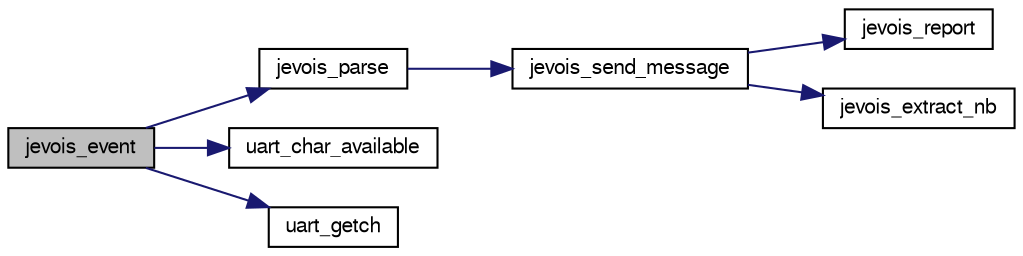 digraph "jevois_event"
{
  edge [fontname="FreeSans",fontsize="10",labelfontname="FreeSans",labelfontsize="10"];
  node [fontname="FreeSans",fontsize="10",shape=record];
  rankdir="LR";
  Node1 [label="jevois_event",height=0.2,width=0.4,color="black", fillcolor="grey75", style="filled", fontcolor="black"];
  Node1 -> Node2 [color="midnightblue",fontsize="10",style="solid",fontname="FreeSans"];
  Node2 [label="jevois_parse",height=0.2,width=0.4,color="black", fillcolor="white", style="filled",URL="$jevois_8c.html#a079a19f87529f4431d4aaba54a3f75db"];
  Node2 -> Node3 [color="midnightblue",fontsize="10",style="solid",fontname="FreeSans"];
  Node3 [label="jevois_send_message",height=0.2,width=0.4,color="black", fillcolor="white", style="filled",URL="$jevois_8c.html#a316cc2f8606b1f3af8422e9f002b9fa9"];
  Node3 -> Node4 [color="midnightblue",fontsize="10",style="solid",fontname="FreeSans"];
  Node4 [label="jevois_report",height=0.2,width=0.4,color="black", fillcolor="white", style="filled",URL="$jevois_8c.html#a4bb01532b86635c1f0989cae4d70e583"];
  Node3 -> Node5 [color="midnightblue",fontsize="10",style="solid",fontname="FreeSans"];
  Node5 [label="jevois_extract_nb",height=0.2,width=0.4,color="black", fillcolor="white", style="filled",URL="$jevois_8c.html#a983869b0dac4c1aab278bb24700aa564"];
  Node1 -> Node6 [color="midnightblue",fontsize="10",style="solid",fontname="FreeSans"];
  Node6 [label="uart_char_available",height=0.2,width=0.4,color="black", fillcolor="white", style="filled",URL="$linux_2mcu__periph_2uart__arch_8c.html#a663f41657d0ad8e115fc7709b071d749",tooltip="Check UART for available chars in receive buffer. "];
  Node1 -> Node7 [color="midnightblue",fontsize="10",style="solid",fontname="FreeSans"];
  Node7 [label="uart_getch",height=0.2,width=0.4,color="black", fillcolor="white", style="filled",URL="$chibios_2mcu__periph_2uart__arch_8c.html#adb9a60ec94a31a08e6454ccf64f24039"];
}
